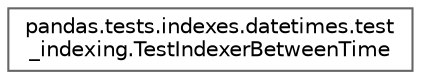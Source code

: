 digraph "Graphical Class Hierarchy"
{
 // LATEX_PDF_SIZE
  bgcolor="transparent";
  edge [fontname=Helvetica,fontsize=10,labelfontname=Helvetica,labelfontsize=10];
  node [fontname=Helvetica,fontsize=10,shape=box,height=0.2,width=0.4];
  rankdir="LR";
  Node0 [id="Node000000",label="pandas.tests.indexes.datetimes.test\l_indexing.TestIndexerBetweenTime",height=0.2,width=0.4,color="grey40", fillcolor="white", style="filled",URL="$de/de6/classpandas_1_1tests_1_1indexes_1_1datetimes_1_1test__indexing_1_1TestIndexerBetweenTime.html",tooltip=" "];
}
